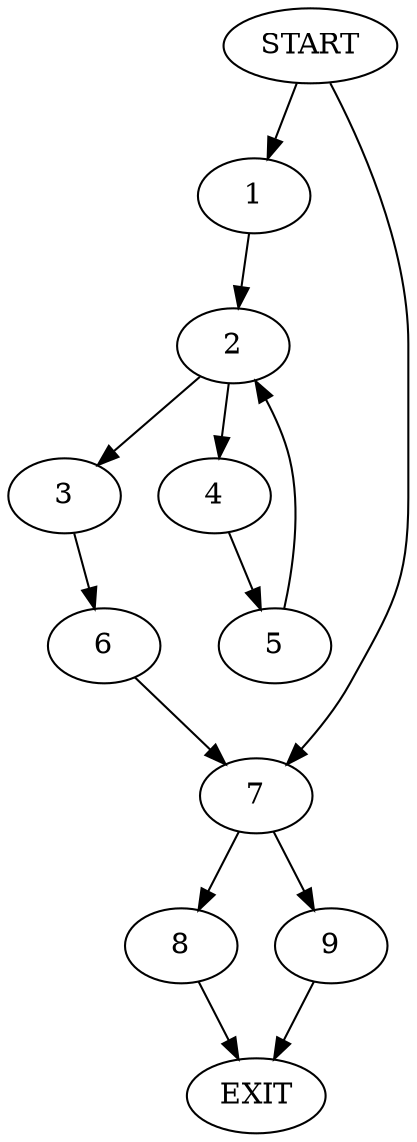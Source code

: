 digraph { 
0 [label="START"];
1;
2;
3;
4;
5;
6;
7;
8;
9;
10[label="EXIT"];
0 -> 1;
0 -> 7;
1 -> 2;
2 -> 4;
2 -> 3;
3 -> 6;
4 -> 5;
5 -> 2;
6 -> 7;
7 -> 8;
7 -> 9;
8 -> 10;
9 -> 10;
}